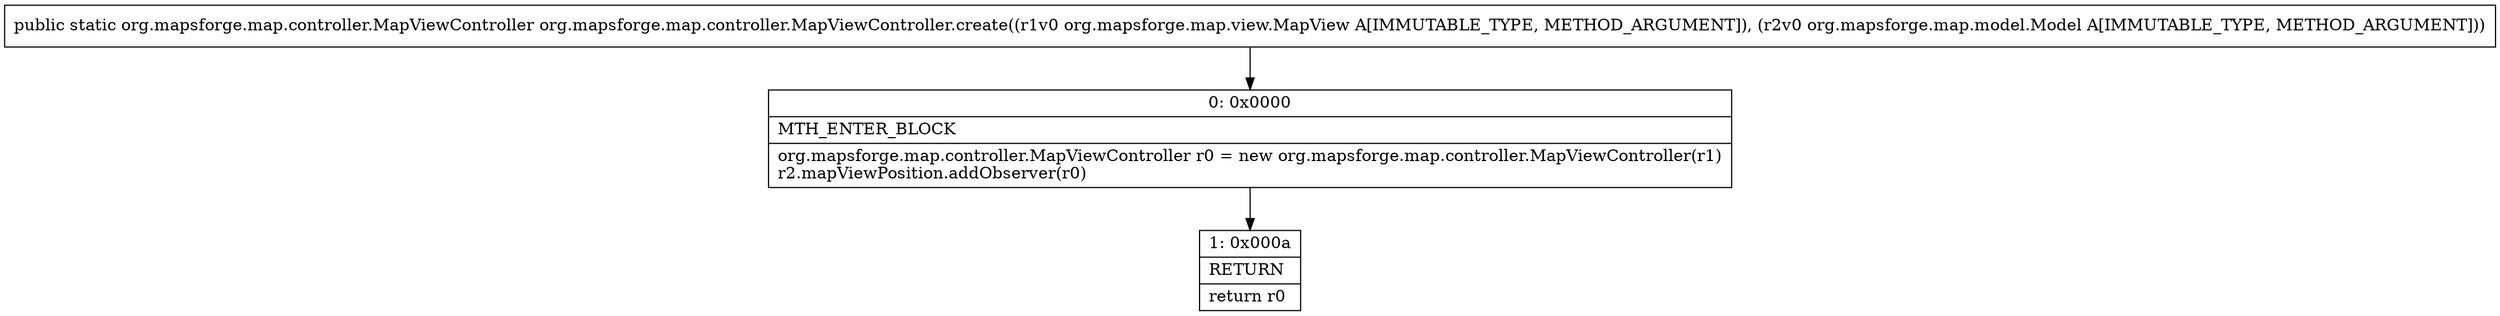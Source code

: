 digraph "CFG fororg.mapsforge.map.controller.MapViewController.create(Lorg\/mapsforge\/map\/view\/MapView;Lorg\/mapsforge\/map\/model\/Model;)Lorg\/mapsforge\/map\/controller\/MapViewController;" {
Node_0 [shape=record,label="{0\:\ 0x0000|MTH_ENTER_BLOCK\l|org.mapsforge.map.controller.MapViewController r0 = new org.mapsforge.map.controller.MapViewController(r1)\lr2.mapViewPosition.addObserver(r0)\l}"];
Node_1 [shape=record,label="{1\:\ 0x000a|RETURN\l|return r0\l}"];
MethodNode[shape=record,label="{public static org.mapsforge.map.controller.MapViewController org.mapsforge.map.controller.MapViewController.create((r1v0 org.mapsforge.map.view.MapView A[IMMUTABLE_TYPE, METHOD_ARGUMENT]), (r2v0 org.mapsforge.map.model.Model A[IMMUTABLE_TYPE, METHOD_ARGUMENT])) }"];
MethodNode -> Node_0;
Node_0 -> Node_1;
}

